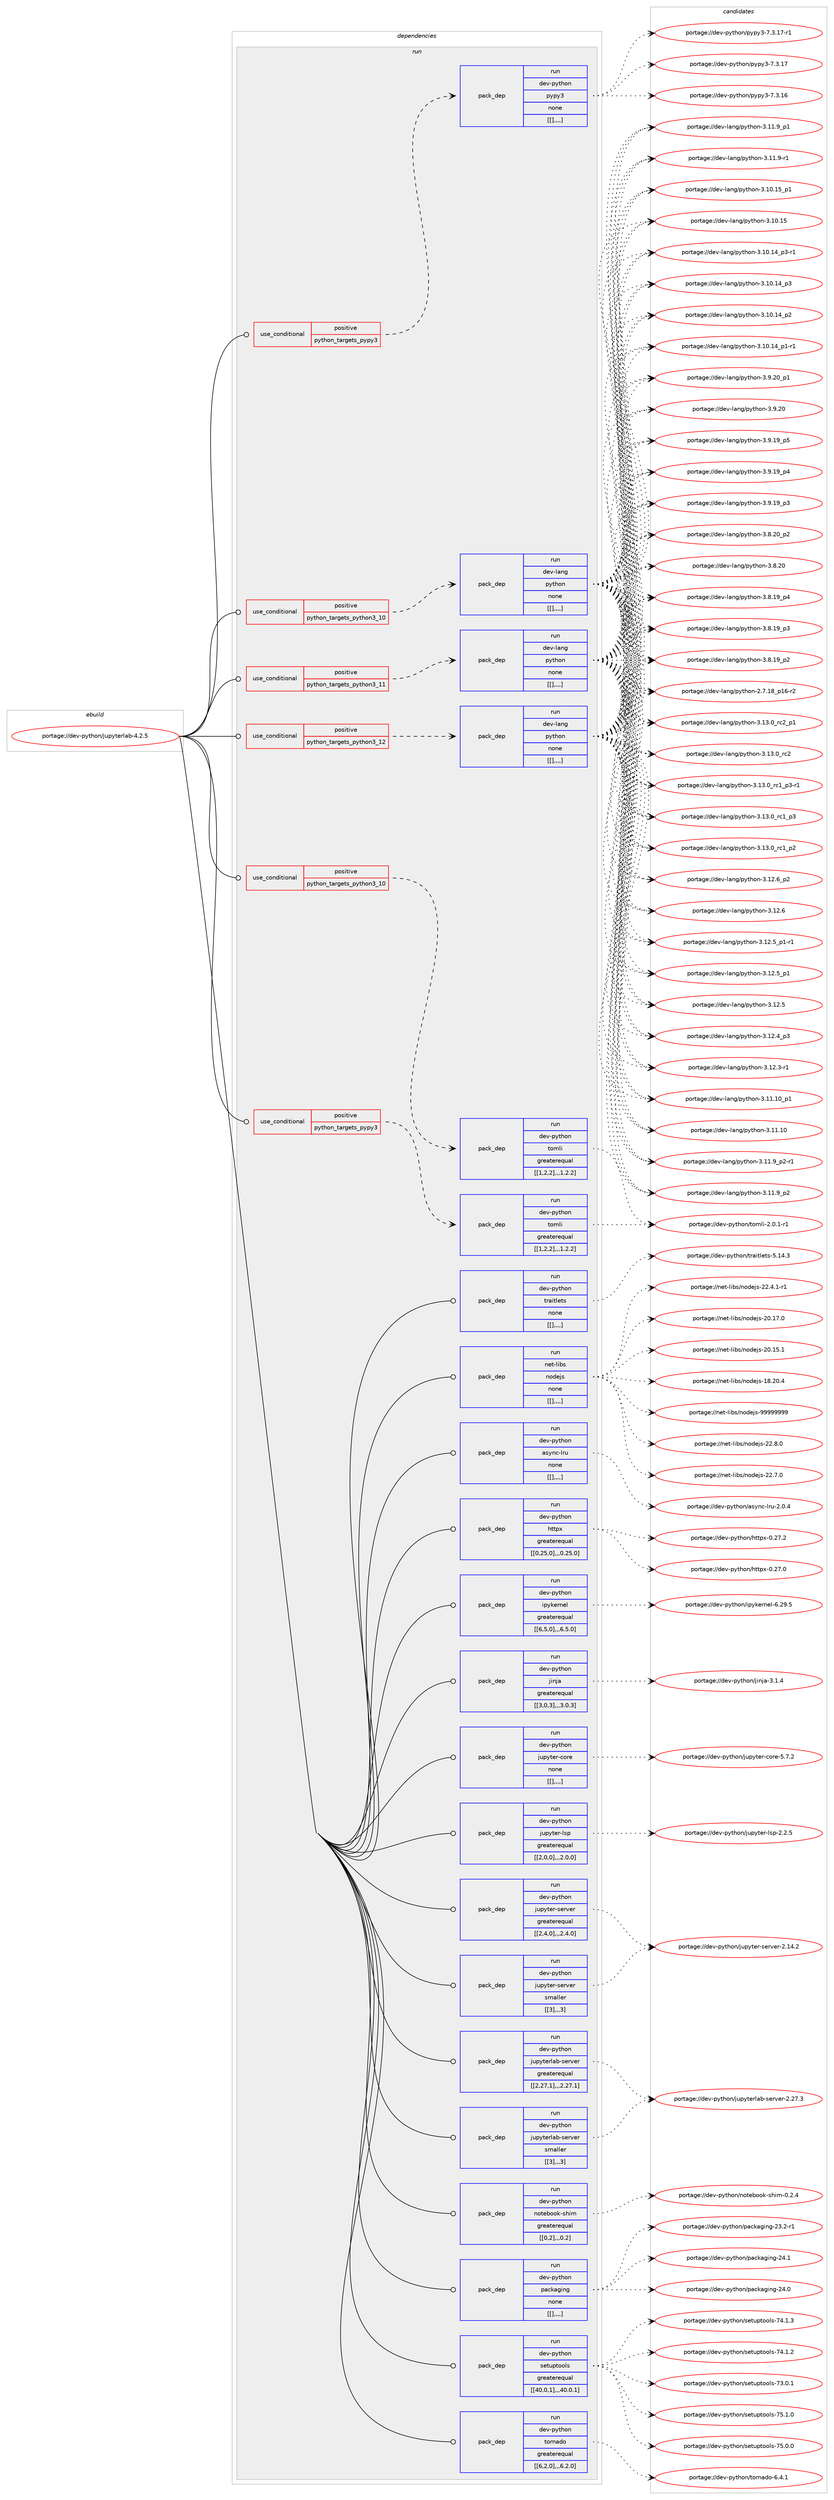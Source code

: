 digraph prolog {

# *************
# Graph options
# *************

newrank=true;
concentrate=true;
compound=true;
graph [rankdir=LR,fontname=Helvetica,fontsize=10,ranksep=1.5];#, ranksep=2.5, nodesep=0.2];
edge  [arrowhead=vee];
node  [fontname=Helvetica,fontsize=10];

# **********
# The ebuild
# **********

subgraph cluster_leftcol {
color=gray;
label=<<i>ebuild</i>>;
id [label="portage://dev-python/jupyterlab-4.2.5", color=red, width=4, href="../dev-python/jupyterlab-4.2.5.svg"];
}

# ****************
# The dependencies
# ****************

subgraph cluster_midcol {
color=gray;
label=<<i>dependencies</i>>;
subgraph cluster_compile {
fillcolor="#eeeeee";
style=filled;
label=<<i>compile</i>>;
}
subgraph cluster_compileandrun {
fillcolor="#eeeeee";
style=filled;
label=<<i>compile and run</i>>;
}
subgraph cluster_run {
fillcolor="#eeeeee";
style=filled;
label=<<i>run</i>>;
subgraph cond35212 {
dependency151219 [label=<<TABLE BORDER="0" CELLBORDER="1" CELLSPACING="0" CELLPADDING="4"><TR><TD ROWSPAN="3" CELLPADDING="10">use_conditional</TD></TR><TR><TD>positive</TD></TR><TR><TD>python_targets_pypy3</TD></TR></TABLE>>, shape=none, color=red];
subgraph pack114793 {
dependency151220 [label=<<TABLE BORDER="0" CELLBORDER="1" CELLSPACING="0" CELLPADDING="4" WIDTH="220"><TR><TD ROWSPAN="6" CELLPADDING="30">pack_dep</TD></TR><TR><TD WIDTH="110">run</TD></TR><TR><TD>dev-python</TD></TR><TR><TD>pypy3</TD></TR><TR><TD>none</TD></TR><TR><TD>[[],,,,]</TD></TR></TABLE>>, shape=none, color=blue];
}
dependency151219:e -> dependency151220:w [weight=20,style="dashed",arrowhead="vee"];
}
id:e -> dependency151219:w [weight=20,style="solid",arrowhead="odot"];
subgraph cond35213 {
dependency151221 [label=<<TABLE BORDER="0" CELLBORDER="1" CELLSPACING="0" CELLPADDING="4"><TR><TD ROWSPAN="3" CELLPADDING="10">use_conditional</TD></TR><TR><TD>positive</TD></TR><TR><TD>python_targets_pypy3</TD></TR></TABLE>>, shape=none, color=red];
subgraph pack114794 {
dependency151222 [label=<<TABLE BORDER="0" CELLBORDER="1" CELLSPACING="0" CELLPADDING="4" WIDTH="220"><TR><TD ROWSPAN="6" CELLPADDING="30">pack_dep</TD></TR><TR><TD WIDTH="110">run</TD></TR><TR><TD>dev-python</TD></TR><TR><TD>tomli</TD></TR><TR><TD>greaterequal</TD></TR><TR><TD>[[1,2,2],,,1.2.2]</TD></TR></TABLE>>, shape=none, color=blue];
}
dependency151221:e -> dependency151222:w [weight=20,style="dashed",arrowhead="vee"];
}
id:e -> dependency151221:w [weight=20,style="solid",arrowhead="odot"];
subgraph cond35214 {
dependency151223 [label=<<TABLE BORDER="0" CELLBORDER="1" CELLSPACING="0" CELLPADDING="4"><TR><TD ROWSPAN="3" CELLPADDING="10">use_conditional</TD></TR><TR><TD>positive</TD></TR><TR><TD>python_targets_python3_10</TD></TR></TABLE>>, shape=none, color=red];
subgraph pack114795 {
dependency151224 [label=<<TABLE BORDER="0" CELLBORDER="1" CELLSPACING="0" CELLPADDING="4" WIDTH="220"><TR><TD ROWSPAN="6" CELLPADDING="30">pack_dep</TD></TR><TR><TD WIDTH="110">run</TD></TR><TR><TD>dev-lang</TD></TR><TR><TD>python</TD></TR><TR><TD>none</TD></TR><TR><TD>[[],,,,]</TD></TR></TABLE>>, shape=none, color=blue];
}
dependency151223:e -> dependency151224:w [weight=20,style="dashed",arrowhead="vee"];
}
id:e -> dependency151223:w [weight=20,style="solid",arrowhead="odot"];
subgraph cond35215 {
dependency151225 [label=<<TABLE BORDER="0" CELLBORDER="1" CELLSPACING="0" CELLPADDING="4"><TR><TD ROWSPAN="3" CELLPADDING="10">use_conditional</TD></TR><TR><TD>positive</TD></TR><TR><TD>python_targets_python3_10</TD></TR></TABLE>>, shape=none, color=red];
subgraph pack114796 {
dependency151226 [label=<<TABLE BORDER="0" CELLBORDER="1" CELLSPACING="0" CELLPADDING="4" WIDTH="220"><TR><TD ROWSPAN="6" CELLPADDING="30">pack_dep</TD></TR><TR><TD WIDTH="110">run</TD></TR><TR><TD>dev-python</TD></TR><TR><TD>tomli</TD></TR><TR><TD>greaterequal</TD></TR><TR><TD>[[1,2,2],,,1.2.2]</TD></TR></TABLE>>, shape=none, color=blue];
}
dependency151225:e -> dependency151226:w [weight=20,style="dashed",arrowhead="vee"];
}
id:e -> dependency151225:w [weight=20,style="solid",arrowhead="odot"];
subgraph cond35216 {
dependency151227 [label=<<TABLE BORDER="0" CELLBORDER="1" CELLSPACING="0" CELLPADDING="4"><TR><TD ROWSPAN="3" CELLPADDING="10">use_conditional</TD></TR><TR><TD>positive</TD></TR><TR><TD>python_targets_python3_11</TD></TR></TABLE>>, shape=none, color=red];
subgraph pack114797 {
dependency151228 [label=<<TABLE BORDER="0" CELLBORDER="1" CELLSPACING="0" CELLPADDING="4" WIDTH="220"><TR><TD ROWSPAN="6" CELLPADDING="30">pack_dep</TD></TR><TR><TD WIDTH="110">run</TD></TR><TR><TD>dev-lang</TD></TR><TR><TD>python</TD></TR><TR><TD>none</TD></TR><TR><TD>[[],,,,]</TD></TR></TABLE>>, shape=none, color=blue];
}
dependency151227:e -> dependency151228:w [weight=20,style="dashed",arrowhead="vee"];
}
id:e -> dependency151227:w [weight=20,style="solid",arrowhead="odot"];
subgraph cond35217 {
dependency151229 [label=<<TABLE BORDER="0" CELLBORDER="1" CELLSPACING="0" CELLPADDING="4"><TR><TD ROWSPAN="3" CELLPADDING="10">use_conditional</TD></TR><TR><TD>positive</TD></TR><TR><TD>python_targets_python3_12</TD></TR></TABLE>>, shape=none, color=red];
subgraph pack114798 {
dependency151230 [label=<<TABLE BORDER="0" CELLBORDER="1" CELLSPACING="0" CELLPADDING="4" WIDTH="220"><TR><TD ROWSPAN="6" CELLPADDING="30">pack_dep</TD></TR><TR><TD WIDTH="110">run</TD></TR><TR><TD>dev-lang</TD></TR><TR><TD>python</TD></TR><TR><TD>none</TD></TR><TR><TD>[[],,,,]</TD></TR></TABLE>>, shape=none, color=blue];
}
dependency151229:e -> dependency151230:w [weight=20,style="dashed",arrowhead="vee"];
}
id:e -> dependency151229:w [weight=20,style="solid",arrowhead="odot"];
subgraph pack114799 {
dependency151231 [label=<<TABLE BORDER="0" CELLBORDER="1" CELLSPACING="0" CELLPADDING="4" WIDTH="220"><TR><TD ROWSPAN="6" CELLPADDING="30">pack_dep</TD></TR><TR><TD WIDTH="110">run</TD></TR><TR><TD>dev-python</TD></TR><TR><TD>async-lru</TD></TR><TR><TD>none</TD></TR><TR><TD>[[],,,,]</TD></TR></TABLE>>, shape=none, color=blue];
}
id:e -> dependency151231:w [weight=20,style="solid",arrowhead="odot"];
subgraph pack114800 {
dependency151232 [label=<<TABLE BORDER="0" CELLBORDER="1" CELLSPACING="0" CELLPADDING="4" WIDTH="220"><TR><TD ROWSPAN="6" CELLPADDING="30">pack_dep</TD></TR><TR><TD WIDTH="110">run</TD></TR><TR><TD>dev-python</TD></TR><TR><TD>httpx</TD></TR><TR><TD>greaterequal</TD></TR><TR><TD>[[0,25,0],,,0.25.0]</TD></TR></TABLE>>, shape=none, color=blue];
}
id:e -> dependency151232:w [weight=20,style="solid",arrowhead="odot"];
subgraph pack114801 {
dependency151233 [label=<<TABLE BORDER="0" CELLBORDER="1" CELLSPACING="0" CELLPADDING="4" WIDTH="220"><TR><TD ROWSPAN="6" CELLPADDING="30">pack_dep</TD></TR><TR><TD WIDTH="110">run</TD></TR><TR><TD>dev-python</TD></TR><TR><TD>ipykernel</TD></TR><TR><TD>greaterequal</TD></TR><TR><TD>[[6,5,0],,,6.5.0]</TD></TR></TABLE>>, shape=none, color=blue];
}
id:e -> dependency151233:w [weight=20,style="solid",arrowhead="odot"];
subgraph pack114802 {
dependency151234 [label=<<TABLE BORDER="0" CELLBORDER="1" CELLSPACING="0" CELLPADDING="4" WIDTH="220"><TR><TD ROWSPAN="6" CELLPADDING="30">pack_dep</TD></TR><TR><TD WIDTH="110">run</TD></TR><TR><TD>dev-python</TD></TR><TR><TD>jinja</TD></TR><TR><TD>greaterequal</TD></TR><TR><TD>[[3,0,3],,,3.0.3]</TD></TR></TABLE>>, shape=none, color=blue];
}
id:e -> dependency151234:w [weight=20,style="solid",arrowhead="odot"];
subgraph pack114803 {
dependency151235 [label=<<TABLE BORDER="0" CELLBORDER="1" CELLSPACING="0" CELLPADDING="4" WIDTH="220"><TR><TD ROWSPAN="6" CELLPADDING="30">pack_dep</TD></TR><TR><TD WIDTH="110">run</TD></TR><TR><TD>dev-python</TD></TR><TR><TD>jupyter-core</TD></TR><TR><TD>none</TD></TR><TR><TD>[[],,,,]</TD></TR></TABLE>>, shape=none, color=blue];
}
id:e -> dependency151235:w [weight=20,style="solid",arrowhead="odot"];
subgraph pack114804 {
dependency151236 [label=<<TABLE BORDER="0" CELLBORDER="1" CELLSPACING="0" CELLPADDING="4" WIDTH="220"><TR><TD ROWSPAN="6" CELLPADDING="30">pack_dep</TD></TR><TR><TD WIDTH="110">run</TD></TR><TR><TD>dev-python</TD></TR><TR><TD>jupyter-lsp</TD></TR><TR><TD>greaterequal</TD></TR><TR><TD>[[2,0,0],,,2.0.0]</TD></TR></TABLE>>, shape=none, color=blue];
}
id:e -> dependency151236:w [weight=20,style="solid",arrowhead="odot"];
subgraph pack114805 {
dependency151237 [label=<<TABLE BORDER="0" CELLBORDER="1" CELLSPACING="0" CELLPADDING="4" WIDTH="220"><TR><TD ROWSPAN="6" CELLPADDING="30">pack_dep</TD></TR><TR><TD WIDTH="110">run</TD></TR><TR><TD>dev-python</TD></TR><TR><TD>jupyter-server</TD></TR><TR><TD>greaterequal</TD></TR><TR><TD>[[2,4,0],,,2.4.0]</TD></TR></TABLE>>, shape=none, color=blue];
}
id:e -> dependency151237:w [weight=20,style="solid",arrowhead="odot"];
subgraph pack114806 {
dependency151238 [label=<<TABLE BORDER="0" CELLBORDER="1" CELLSPACING="0" CELLPADDING="4" WIDTH="220"><TR><TD ROWSPAN="6" CELLPADDING="30">pack_dep</TD></TR><TR><TD WIDTH="110">run</TD></TR><TR><TD>dev-python</TD></TR><TR><TD>jupyter-server</TD></TR><TR><TD>smaller</TD></TR><TR><TD>[[3],,,3]</TD></TR></TABLE>>, shape=none, color=blue];
}
id:e -> dependency151238:w [weight=20,style="solid",arrowhead="odot"];
subgraph pack114807 {
dependency151239 [label=<<TABLE BORDER="0" CELLBORDER="1" CELLSPACING="0" CELLPADDING="4" WIDTH="220"><TR><TD ROWSPAN="6" CELLPADDING="30">pack_dep</TD></TR><TR><TD WIDTH="110">run</TD></TR><TR><TD>dev-python</TD></TR><TR><TD>jupyterlab-server</TD></TR><TR><TD>greaterequal</TD></TR><TR><TD>[[2,27,1],,,2.27.1]</TD></TR></TABLE>>, shape=none, color=blue];
}
id:e -> dependency151239:w [weight=20,style="solid",arrowhead="odot"];
subgraph pack114808 {
dependency151240 [label=<<TABLE BORDER="0" CELLBORDER="1" CELLSPACING="0" CELLPADDING="4" WIDTH="220"><TR><TD ROWSPAN="6" CELLPADDING="30">pack_dep</TD></TR><TR><TD WIDTH="110">run</TD></TR><TR><TD>dev-python</TD></TR><TR><TD>jupyterlab-server</TD></TR><TR><TD>smaller</TD></TR><TR><TD>[[3],,,3]</TD></TR></TABLE>>, shape=none, color=blue];
}
id:e -> dependency151240:w [weight=20,style="solid",arrowhead="odot"];
subgraph pack114809 {
dependency151241 [label=<<TABLE BORDER="0" CELLBORDER="1" CELLSPACING="0" CELLPADDING="4" WIDTH="220"><TR><TD ROWSPAN="6" CELLPADDING="30">pack_dep</TD></TR><TR><TD WIDTH="110">run</TD></TR><TR><TD>dev-python</TD></TR><TR><TD>notebook-shim</TD></TR><TR><TD>greaterequal</TD></TR><TR><TD>[[0,2],,,0.2]</TD></TR></TABLE>>, shape=none, color=blue];
}
id:e -> dependency151241:w [weight=20,style="solid",arrowhead="odot"];
subgraph pack114810 {
dependency151242 [label=<<TABLE BORDER="0" CELLBORDER="1" CELLSPACING="0" CELLPADDING="4" WIDTH="220"><TR><TD ROWSPAN="6" CELLPADDING="30">pack_dep</TD></TR><TR><TD WIDTH="110">run</TD></TR><TR><TD>dev-python</TD></TR><TR><TD>packaging</TD></TR><TR><TD>none</TD></TR><TR><TD>[[],,,,]</TD></TR></TABLE>>, shape=none, color=blue];
}
id:e -> dependency151242:w [weight=20,style="solid",arrowhead="odot"];
subgraph pack114811 {
dependency151243 [label=<<TABLE BORDER="0" CELLBORDER="1" CELLSPACING="0" CELLPADDING="4" WIDTH="220"><TR><TD ROWSPAN="6" CELLPADDING="30">pack_dep</TD></TR><TR><TD WIDTH="110">run</TD></TR><TR><TD>dev-python</TD></TR><TR><TD>setuptools</TD></TR><TR><TD>greaterequal</TD></TR><TR><TD>[[40,0,1],,,40.0.1]</TD></TR></TABLE>>, shape=none, color=blue];
}
id:e -> dependency151243:w [weight=20,style="solid",arrowhead="odot"];
subgraph pack114812 {
dependency151244 [label=<<TABLE BORDER="0" CELLBORDER="1" CELLSPACING="0" CELLPADDING="4" WIDTH="220"><TR><TD ROWSPAN="6" CELLPADDING="30">pack_dep</TD></TR><TR><TD WIDTH="110">run</TD></TR><TR><TD>dev-python</TD></TR><TR><TD>tornado</TD></TR><TR><TD>greaterequal</TD></TR><TR><TD>[[6,2,0],,,6.2.0]</TD></TR></TABLE>>, shape=none, color=blue];
}
id:e -> dependency151244:w [weight=20,style="solid",arrowhead="odot"];
subgraph pack114813 {
dependency151245 [label=<<TABLE BORDER="0" CELLBORDER="1" CELLSPACING="0" CELLPADDING="4" WIDTH="220"><TR><TD ROWSPAN="6" CELLPADDING="30">pack_dep</TD></TR><TR><TD WIDTH="110">run</TD></TR><TR><TD>dev-python</TD></TR><TR><TD>traitlets</TD></TR><TR><TD>none</TD></TR><TR><TD>[[],,,,]</TD></TR></TABLE>>, shape=none, color=blue];
}
id:e -> dependency151245:w [weight=20,style="solid",arrowhead="odot"];
subgraph pack114814 {
dependency151246 [label=<<TABLE BORDER="0" CELLBORDER="1" CELLSPACING="0" CELLPADDING="4" WIDTH="220"><TR><TD ROWSPAN="6" CELLPADDING="30">pack_dep</TD></TR><TR><TD WIDTH="110">run</TD></TR><TR><TD>net-libs</TD></TR><TR><TD>nodejs</TD></TR><TR><TD>none</TD></TR><TR><TD>[[],,,,]</TD></TR></TABLE>>, shape=none, color=blue];
}
id:e -> dependency151246:w [weight=20,style="solid",arrowhead="odot"];
}
}

# **************
# The candidates
# **************

subgraph cluster_choices {
rank=same;
color=gray;
label=<<i>candidates</i>>;

subgraph choice114793 {
color=black;
nodesep=1;
choice100101118451121211161041111104711212111212151455546514649554511449 [label="portage://dev-python/pypy3-7.3.17-r1", color=red, width=4,href="../dev-python/pypy3-7.3.17-r1.svg"];
choice10010111845112121116104111110471121211121215145554651464955 [label="portage://dev-python/pypy3-7.3.17", color=red, width=4,href="../dev-python/pypy3-7.3.17.svg"];
choice10010111845112121116104111110471121211121215145554651464954 [label="portage://dev-python/pypy3-7.3.16", color=red, width=4,href="../dev-python/pypy3-7.3.16.svg"];
dependency151220:e -> choice100101118451121211161041111104711212111212151455546514649554511449:w [style=dotted,weight="100"];
dependency151220:e -> choice10010111845112121116104111110471121211121215145554651464955:w [style=dotted,weight="100"];
dependency151220:e -> choice10010111845112121116104111110471121211121215145554651464954:w [style=dotted,weight="100"];
}
subgraph choice114794 {
color=black;
nodesep=1;
choice10010111845112121116104111110471161111091081054550464846494511449 [label="portage://dev-python/tomli-2.0.1-r1", color=red, width=4,href="../dev-python/tomli-2.0.1-r1.svg"];
dependency151222:e -> choice10010111845112121116104111110471161111091081054550464846494511449:w [style=dotted,weight="100"];
}
subgraph choice114795 {
color=black;
nodesep=1;
choice100101118451089711010347112121116104111110455146495146489511499509511249 [label="portage://dev-lang/python-3.13.0_rc2_p1", color=red, width=4,href="../dev-lang/python-3.13.0_rc2_p1.svg"];
choice10010111845108971101034711212111610411111045514649514648951149950 [label="portage://dev-lang/python-3.13.0_rc2", color=red, width=4,href="../dev-lang/python-3.13.0_rc2.svg"];
choice1001011184510897110103471121211161041111104551464951464895114994995112514511449 [label="portage://dev-lang/python-3.13.0_rc1_p3-r1", color=red, width=4,href="../dev-lang/python-3.13.0_rc1_p3-r1.svg"];
choice100101118451089711010347112121116104111110455146495146489511499499511251 [label="portage://dev-lang/python-3.13.0_rc1_p3", color=red, width=4,href="../dev-lang/python-3.13.0_rc1_p3.svg"];
choice100101118451089711010347112121116104111110455146495146489511499499511250 [label="portage://dev-lang/python-3.13.0_rc1_p2", color=red, width=4,href="../dev-lang/python-3.13.0_rc1_p2.svg"];
choice100101118451089711010347112121116104111110455146495046549511250 [label="portage://dev-lang/python-3.12.6_p2", color=red, width=4,href="../dev-lang/python-3.12.6_p2.svg"];
choice10010111845108971101034711212111610411111045514649504654 [label="portage://dev-lang/python-3.12.6", color=red, width=4,href="../dev-lang/python-3.12.6.svg"];
choice1001011184510897110103471121211161041111104551464950465395112494511449 [label="portage://dev-lang/python-3.12.5_p1-r1", color=red, width=4,href="../dev-lang/python-3.12.5_p1-r1.svg"];
choice100101118451089711010347112121116104111110455146495046539511249 [label="portage://dev-lang/python-3.12.5_p1", color=red, width=4,href="../dev-lang/python-3.12.5_p1.svg"];
choice10010111845108971101034711212111610411111045514649504653 [label="portage://dev-lang/python-3.12.5", color=red, width=4,href="../dev-lang/python-3.12.5.svg"];
choice100101118451089711010347112121116104111110455146495046529511251 [label="portage://dev-lang/python-3.12.4_p3", color=red, width=4,href="../dev-lang/python-3.12.4_p3.svg"];
choice100101118451089711010347112121116104111110455146495046514511449 [label="portage://dev-lang/python-3.12.3-r1", color=red, width=4,href="../dev-lang/python-3.12.3-r1.svg"];
choice10010111845108971101034711212111610411111045514649494649489511249 [label="portage://dev-lang/python-3.11.10_p1", color=red, width=4,href="../dev-lang/python-3.11.10_p1.svg"];
choice1001011184510897110103471121211161041111104551464949464948 [label="portage://dev-lang/python-3.11.10", color=red, width=4,href="../dev-lang/python-3.11.10.svg"];
choice1001011184510897110103471121211161041111104551464949465795112504511449 [label="portage://dev-lang/python-3.11.9_p2-r1", color=red, width=4,href="../dev-lang/python-3.11.9_p2-r1.svg"];
choice100101118451089711010347112121116104111110455146494946579511250 [label="portage://dev-lang/python-3.11.9_p2", color=red, width=4,href="../dev-lang/python-3.11.9_p2.svg"];
choice100101118451089711010347112121116104111110455146494946579511249 [label="portage://dev-lang/python-3.11.9_p1", color=red, width=4,href="../dev-lang/python-3.11.9_p1.svg"];
choice100101118451089711010347112121116104111110455146494946574511449 [label="portage://dev-lang/python-3.11.9-r1", color=red, width=4,href="../dev-lang/python-3.11.9-r1.svg"];
choice10010111845108971101034711212111610411111045514649484649539511249 [label="portage://dev-lang/python-3.10.15_p1", color=red, width=4,href="../dev-lang/python-3.10.15_p1.svg"];
choice1001011184510897110103471121211161041111104551464948464953 [label="portage://dev-lang/python-3.10.15", color=red, width=4,href="../dev-lang/python-3.10.15.svg"];
choice100101118451089711010347112121116104111110455146494846495295112514511449 [label="portage://dev-lang/python-3.10.14_p3-r1", color=red, width=4,href="../dev-lang/python-3.10.14_p3-r1.svg"];
choice10010111845108971101034711212111610411111045514649484649529511251 [label="portage://dev-lang/python-3.10.14_p3", color=red, width=4,href="../dev-lang/python-3.10.14_p3.svg"];
choice10010111845108971101034711212111610411111045514649484649529511250 [label="portage://dev-lang/python-3.10.14_p2", color=red, width=4,href="../dev-lang/python-3.10.14_p2.svg"];
choice100101118451089711010347112121116104111110455146494846495295112494511449 [label="portage://dev-lang/python-3.10.14_p1-r1", color=red, width=4,href="../dev-lang/python-3.10.14_p1-r1.svg"];
choice100101118451089711010347112121116104111110455146574650489511249 [label="portage://dev-lang/python-3.9.20_p1", color=red, width=4,href="../dev-lang/python-3.9.20_p1.svg"];
choice10010111845108971101034711212111610411111045514657465048 [label="portage://dev-lang/python-3.9.20", color=red, width=4,href="../dev-lang/python-3.9.20.svg"];
choice100101118451089711010347112121116104111110455146574649579511253 [label="portage://dev-lang/python-3.9.19_p5", color=red, width=4,href="../dev-lang/python-3.9.19_p5.svg"];
choice100101118451089711010347112121116104111110455146574649579511252 [label="portage://dev-lang/python-3.9.19_p4", color=red, width=4,href="../dev-lang/python-3.9.19_p4.svg"];
choice100101118451089711010347112121116104111110455146574649579511251 [label="portage://dev-lang/python-3.9.19_p3", color=red, width=4,href="../dev-lang/python-3.9.19_p3.svg"];
choice100101118451089711010347112121116104111110455146564650489511250 [label="portage://dev-lang/python-3.8.20_p2", color=red, width=4,href="../dev-lang/python-3.8.20_p2.svg"];
choice10010111845108971101034711212111610411111045514656465048 [label="portage://dev-lang/python-3.8.20", color=red, width=4,href="../dev-lang/python-3.8.20.svg"];
choice100101118451089711010347112121116104111110455146564649579511252 [label="portage://dev-lang/python-3.8.19_p4", color=red, width=4,href="../dev-lang/python-3.8.19_p4.svg"];
choice100101118451089711010347112121116104111110455146564649579511251 [label="portage://dev-lang/python-3.8.19_p3", color=red, width=4,href="../dev-lang/python-3.8.19_p3.svg"];
choice100101118451089711010347112121116104111110455146564649579511250 [label="portage://dev-lang/python-3.8.19_p2", color=red, width=4,href="../dev-lang/python-3.8.19_p2.svg"];
choice100101118451089711010347112121116104111110455046554649569511249544511450 [label="portage://dev-lang/python-2.7.18_p16-r2", color=red, width=4,href="../dev-lang/python-2.7.18_p16-r2.svg"];
dependency151224:e -> choice100101118451089711010347112121116104111110455146495146489511499509511249:w [style=dotted,weight="100"];
dependency151224:e -> choice10010111845108971101034711212111610411111045514649514648951149950:w [style=dotted,weight="100"];
dependency151224:e -> choice1001011184510897110103471121211161041111104551464951464895114994995112514511449:w [style=dotted,weight="100"];
dependency151224:e -> choice100101118451089711010347112121116104111110455146495146489511499499511251:w [style=dotted,weight="100"];
dependency151224:e -> choice100101118451089711010347112121116104111110455146495146489511499499511250:w [style=dotted,weight="100"];
dependency151224:e -> choice100101118451089711010347112121116104111110455146495046549511250:w [style=dotted,weight="100"];
dependency151224:e -> choice10010111845108971101034711212111610411111045514649504654:w [style=dotted,weight="100"];
dependency151224:e -> choice1001011184510897110103471121211161041111104551464950465395112494511449:w [style=dotted,weight="100"];
dependency151224:e -> choice100101118451089711010347112121116104111110455146495046539511249:w [style=dotted,weight="100"];
dependency151224:e -> choice10010111845108971101034711212111610411111045514649504653:w [style=dotted,weight="100"];
dependency151224:e -> choice100101118451089711010347112121116104111110455146495046529511251:w [style=dotted,weight="100"];
dependency151224:e -> choice100101118451089711010347112121116104111110455146495046514511449:w [style=dotted,weight="100"];
dependency151224:e -> choice10010111845108971101034711212111610411111045514649494649489511249:w [style=dotted,weight="100"];
dependency151224:e -> choice1001011184510897110103471121211161041111104551464949464948:w [style=dotted,weight="100"];
dependency151224:e -> choice1001011184510897110103471121211161041111104551464949465795112504511449:w [style=dotted,weight="100"];
dependency151224:e -> choice100101118451089711010347112121116104111110455146494946579511250:w [style=dotted,weight="100"];
dependency151224:e -> choice100101118451089711010347112121116104111110455146494946579511249:w [style=dotted,weight="100"];
dependency151224:e -> choice100101118451089711010347112121116104111110455146494946574511449:w [style=dotted,weight="100"];
dependency151224:e -> choice10010111845108971101034711212111610411111045514649484649539511249:w [style=dotted,weight="100"];
dependency151224:e -> choice1001011184510897110103471121211161041111104551464948464953:w [style=dotted,weight="100"];
dependency151224:e -> choice100101118451089711010347112121116104111110455146494846495295112514511449:w [style=dotted,weight="100"];
dependency151224:e -> choice10010111845108971101034711212111610411111045514649484649529511251:w [style=dotted,weight="100"];
dependency151224:e -> choice10010111845108971101034711212111610411111045514649484649529511250:w [style=dotted,weight="100"];
dependency151224:e -> choice100101118451089711010347112121116104111110455146494846495295112494511449:w [style=dotted,weight="100"];
dependency151224:e -> choice100101118451089711010347112121116104111110455146574650489511249:w [style=dotted,weight="100"];
dependency151224:e -> choice10010111845108971101034711212111610411111045514657465048:w [style=dotted,weight="100"];
dependency151224:e -> choice100101118451089711010347112121116104111110455146574649579511253:w [style=dotted,weight="100"];
dependency151224:e -> choice100101118451089711010347112121116104111110455146574649579511252:w [style=dotted,weight="100"];
dependency151224:e -> choice100101118451089711010347112121116104111110455146574649579511251:w [style=dotted,weight="100"];
dependency151224:e -> choice100101118451089711010347112121116104111110455146564650489511250:w [style=dotted,weight="100"];
dependency151224:e -> choice10010111845108971101034711212111610411111045514656465048:w [style=dotted,weight="100"];
dependency151224:e -> choice100101118451089711010347112121116104111110455146564649579511252:w [style=dotted,weight="100"];
dependency151224:e -> choice100101118451089711010347112121116104111110455146564649579511251:w [style=dotted,weight="100"];
dependency151224:e -> choice100101118451089711010347112121116104111110455146564649579511250:w [style=dotted,weight="100"];
dependency151224:e -> choice100101118451089711010347112121116104111110455046554649569511249544511450:w [style=dotted,weight="100"];
}
subgraph choice114796 {
color=black;
nodesep=1;
choice10010111845112121116104111110471161111091081054550464846494511449 [label="portage://dev-python/tomli-2.0.1-r1", color=red, width=4,href="../dev-python/tomli-2.0.1-r1.svg"];
dependency151226:e -> choice10010111845112121116104111110471161111091081054550464846494511449:w [style=dotted,weight="100"];
}
subgraph choice114797 {
color=black;
nodesep=1;
choice100101118451089711010347112121116104111110455146495146489511499509511249 [label="portage://dev-lang/python-3.13.0_rc2_p1", color=red, width=4,href="../dev-lang/python-3.13.0_rc2_p1.svg"];
choice10010111845108971101034711212111610411111045514649514648951149950 [label="portage://dev-lang/python-3.13.0_rc2", color=red, width=4,href="../dev-lang/python-3.13.0_rc2.svg"];
choice1001011184510897110103471121211161041111104551464951464895114994995112514511449 [label="portage://dev-lang/python-3.13.0_rc1_p3-r1", color=red, width=4,href="../dev-lang/python-3.13.0_rc1_p3-r1.svg"];
choice100101118451089711010347112121116104111110455146495146489511499499511251 [label="portage://dev-lang/python-3.13.0_rc1_p3", color=red, width=4,href="../dev-lang/python-3.13.0_rc1_p3.svg"];
choice100101118451089711010347112121116104111110455146495146489511499499511250 [label="portage://dev-lang/python-3.13.0_rc1_p2", color=red, width=4,href="../dev-lang/python-3.13.0_rc1_p2.svg"];
choice100101118451089711010347112121116104111110455146495046549511250 [label="portage://dev-lang/python-3.12.6_p2", color=red, width=4,href="../dev-lang/python-3.12.6_p2.svg"];
choice10010111845108971101034711212111610411111045514649504654 [label="portage://dev-lang/python-3.12.6", color=red, width=4,href="../dev-lang/python-3.12.6.svg"];
choice1001011184510897110103471121211161041111104551464950465395112494511449 [label="portage://dev-lang/python-3.12.5_p1-r1", color=red, width=4,href="../dev-lang/python-3.12.5_p1-r1.svg"];
choice100101118451089711010347112121116104111110455146495046539511249 [label="portage://dev-lang/python-3.12.5_p1", color=red, width=4,href="../dev-lang/python-3.12.5_p1.svg"];
choice10010111845108971101034711212111610411111045514649504653 [label="portage://dev-lang/python-3.12.5", color=red, width=4,href="../dev-lang/python-3.12.5.svg"];
choice100101118451089711010347112121116104111110455146495046529511251 [label="portage://dev-lang/python-3.12.4_p3", color=red, width=4,href="../dev-lang/python-3.12.4_p3.svg"];
choice100101118451089711010347112121116104111110455146495046514511449 [label="portage://dev-lang/python-3.12.3-r1", color=red, width=4,href="../dev-lang/python-3.12.3-r1.svg"];
choice10010111845108971101034711212111610411111045514649494649489511249 [label="portage://dev-lang/python-3.11.10_p1", color=red, width=4,href="../dev-lang/python-3.11.10_p1.svg"];
choice1001011184510897110103471121211161041111104551464949464948 [label="portage://dev-lang/python-3.11.10", color=red, width=4,href="../dev-lang/python-3.11.10.svg"];
choice1001011184510897110103471121211161041111104551464949465795112504511449 [label="portage://dev-lang/python-3.11.9_p2-r1", color=red, width=4,href="../dev-lang/python-3.11.9_p2-r1.svg"];
choice100101118451089711010347112121116104111110455146494946579511250 [label="portage://dev-lang/python-3.11.9_p2", color=red, width=4,href="../dev-lang/python-3.11.9_p2.svg"];
choice100101118451089711010347112121116104111110455146494946579511249 [label="portage://dev-lang/python-3.11.9_p1", color=red, width=4,href="../dev-lang/python-3.11.9_p1.svg"];
choice100101118451089711010347112121116104111110455146494946574511449 [label="portage://dev-lang/python-3.11.9-r1", color=red, width=4,href="../dev-lang/python-3.11.9-r1.svg"];
choice10010111845108971101034711212111610411111045514649484649539511249 [label="portage://dev-lang/python-3.10.15_p1", color=red, width=4,href="../dev-lang/python-3.10.15_p1.svg"];
choice1001011184510897110103471121211161041111104551464948464953 [label="portage://dev-lang/python-3.10.15", color=red, width=4,href="../dev-lang/python-3.10.15.svg"];
choice100101118451089711010347112121116104111110455146494846495295112514511449 [label="portage://dev-lang/python-3.10.14_p3-r1", color=red, width=4,href="../dev-lang/python-3.10.14_p3-r1.svg"];
choice10010111845108971101034711212111610411111045514649484649529511251 [label="portage://dev-lang/python-3.10.14_p3", color=red, width=4,href="../dev-lang/python-3.10.14_p3.svg"];
choice10010111845108971101034711212111610411111045514649484649529511250 [label="portage://dev-lang/python-3.10.14_p2", color=red, width=4,href="../dev-lang/python-3.10.14_p2.svg"];
choice100101118451089711010347112121116104111110455146494846495295112494511449 [label="portage://dev-lang/python-3.10.14_p1-r1", color=red, width=4,href="../dev-lang/python-3.10.14_p1-r1.svg"];
choice100101118451089711010347112121116104111110455146574650489511249 [label="portage://dev-lang/python-3.9.20_p1", color=red, width=4,href="../dev-lang/python-3.9.20_p1.svg"];
choice10010111845108971101034711212111610411111045514657465048 [label="portage://dev-lang/python-3.9.20", color=red, width=4,href="../dev-lang/python-3.9.20.svg"];
choice100101118451089711010347112121116104111110455146574649579511253 [label="portage://dev-lang/python-3.9.19_p5", color=red, width=4,href="../dev-lang/python-3.9.19_p5.svg"];
choice100101118451089711010347112121116104111110455146574649579511252 [label="portage://dev-lang/python-3.9.19_p4", color=red, width=4,href="../dev-lang/python-3.9.19_p4.svg"];
choice100101118451089711010347112121116104111110455146574649579511251 [label="portage://dev-lang/python-3.9.19_p3", color=red, width=4,href="../dev-lang/python-3.9.19_p3.svg"];
choice100101118451089711010347112121116104111110455146564650489511250 [label="portage://dev-lang/python-3.8.20_p2", color=red, width=4,href="../dev-lang/python-3.8.20_p2.svg"];
choice10010111845108971101034711212111610411111045514656465048 [label="portage://dev-lang/python-3.8.20", color=red, width=4,href="../dev-lang/python-3.8.20.svg"];
choice100101118451089711010347112121116104111110455146564649579511252 [label="portage://dev-lang/python-3.8.19_p4", color=red, width=4,href="../dev-lang/python-3.8.19_p4.svg"];
choice100101118451089711010347112121116104111110455146564649579511251 [label="portage://dev-lang/python-3.8.19_p3", color=red, width=4,href="../dev-lang/python-3.8.19_p3.svg"];
choice100101118451089711010347112121116104111110455146564649579511250 [label="portage://dev-lang/python-3.8.19_p2", color=red, width=4,href="../dev-lang/python-3.8.19_p2.svg"];
choice100101118451089711010347112121116104111110455046554649569511249544511450 [label="portage://dev-lang/python-2.7.18_p16-r2", color=red, width=4,href="../dev-lang/python-2.7.18_p16-r2.svg"];
dependency151228:e -> choice100101118451089711010347112121116104111110455146495146489511499509511249:w [style=dotted,weight="100"];
dependency151228:e -> choice10010111845108971101034711212111610411111045514649514648951149950:w [style=dotted,weight="100"];
dependency151228:e -> choice1001011184510897110103471121211161041111104551464951464895114994995112514511449:w [style=dotted,weight="100"];
dependency151228:e -> choice100101118451089711010347112121116104111110455146495146489511499499511251:w [style=dotted,weight="100"];
dependency151228:e -> choice100101118451089711010347112121116104111110455146495146489511499499511250:w [style=dotted,weight="100"];
dependency151228:e -> choice100101118451089711010347112121116104111110455146495046549511250:w [style=dotted,weight="100"];
dependency151228:e -> choice10010111845108971101034711212111610411111045514649504654:w [style=dotted,weight="100"];
dependency151228:e -> choice1001011184510897110103471121211161041111104551464950465395112494511449:w [style=dotted,weight="100"];
dependency151228:e -> choice100101118451089711010347112121116104111110455146495046539511249:w [style=dotted,weight="100"];
dependency151228:e -> choice10010111845108971101034711212111610411111045514649504653:w [style=dotted,weight="100"];
dependency151228:e -> choice100101118451089711010347112121116104111110455146495046529511251:w [style=dotted,weight="100"];
dependency151228:e -> choice100101118451089711010347112121116104111110455146495046514511449:w [style=dotted,weight="100"];
dependency151228:e -> choice10010111845108971101034711212111610411111045514649494649489511249:w [style=dotted,weight="100"];
dependency151228:e -> choice1001011184510897110103471121211161041111104551464949464948:w [style=dotted,weight="100"];
dependency151228:e -> choice1001011184510897110103471121211161041111104551464949465795112504511449:w [style=dotted,weight="100"];
dependency151228:e -> choice100101118451089711010347112121116104111110455146494946579511250:w [style=dotted,weight="100"];
dependency151228:e -> choice100101118451089711010347112121116104111110455146494946579511249:w [style=dotted,weight="100"];
dependency151228:e -> choice100101118451089711010347112121116104111110455146494946574511449:w [style=dotted,weight="100"];
dependency151228:e -> choice10010111845108971101034711212111610411111045514649484649539511249:w [style=dotted,weight="100"];
dependency151228:e -> choice1001011184510897110103471121211161041111104551464948464953:w [style=dotted,weight="100"];
dependency151228:e -> choice100101118451089711010347112121116104111110455146494846495295112514511449:w [style=dotted,weight="100"];
dependency151228:e -> choice10010111845108971101034711212111610411111045514649484649529511251:w [style=dotted,weight="100"];
dependency151228:e -> choice10010111845108971101034711212111610411111045514649484649529511250:w [style=dotted,weight="100"];
dependency151228:e -> choice100101118451089711010347112121116104111110455146494846495295112494511449:w [style=dotted,weight="100"];
dependency151228:e -> choice100101118451089711010347112121116104111110455146574650489511249:w [style=dotted,weight="100"];
dependency151228:e -> choice10010111845108971101034711212111610411111045514657465048:w [style=dotted,weight="100"];
dependency151228:e -> choice100101118451089711010347112121116104111110455146574649579511253:w [style=dotted,weight="100"];
dependency151228:e -> choice100101118451089711010347112121116104111110455146574649579511252:w [style=dotted,weight="100"];
dependency151228:e -> choice100101118451089711010347112121116104111110455146574649579511251:w [style=dotted,weight="100"];
dependency151228:e -> choice100101118451089711010347112121116104111110455146564650489511250:w [style=dotted,weight="100"];
dependency151228:e -> choice10010111845108971101034711212111610411111045514656465048:w [style=dotted,weight="100"];
dependency151228:e -> choice100101118451089711010347112121116104111110455146564649579511252:w [style=dotted,weight="100"];
dependency151228:e -> choice100101118451089711010347112121116104111110455146564649579511251:w [style=dotted,weight="100"];
dependency151228:e -> choice100101118451089711010347112121116104111110455146564649579511250:w [style=dotted,weight="100"];
dependency151228:e -> choice100101118451089711010347112121116104111110455046554649569511249544511450:w [style=dotted,weight="100"];
}
subgraph choice114798 {
color=black;
nodesep=1;
choice100101118451089711010347112121116104111110455146495146489511499509511249 [label="portage://dev-lang/python-3.13.0_rc2_p1", color=red, width=4,href="../dev-lang/python-3.13.0_rc2_p1.svg"];
choice10010111845108971101034711212111610411111045514649514648951149950 [label="portage://dev-lang/python-3.13.0_rc2", color=red, width=4,href="../dev-lang/python-3.13.0_rc2.svg"];
choice1001011184510897110103471121211161041111104551464951464895114994995112514511449 [label="portage://dev-lang/python-3.13.0_rc1_p3-r1", color=red, width=4,href="../dev-lang/python-3.13.0_rc1_p3-r1.svg"];
choice100101118451089711010347112121116104111110455146495146489511499499511251 [label="portage://dev-lang/python-3.13.0_rc1_p3", color=red, width=4,href="../dev-lang/python-3.13.0_rc1_p3.svg"];
choice100101118451089711010347112121116104111110455146495146489511499499511250 [label="portage://dev-lang/python-3.13.0_rc1_p2", color=red, width=4,href="../dev-lang/python-3.13.0_rc1_p2.svg"];
choice100101118451089711010347112121116104111110455146495046549511250 [label="portage://dev-lang/python-3.12.6_p2", color=red, width=4,href="../dev-lang/python-3.12.6_p2.svg"];
choice10010111845108971101034711212111610411111045514649504654 [label="portage://dev-lang/python-3.12.6", color=red, width=4,href="../dev-lang/python-3.12.6.svg"];
choice1001011184510897110103471121211161041111104551464950465395112494511449 [label="portage://dev-lang/python-3.12.5_p1-r1", color=red, width=4,href="../dev-lang/python-3.12.5_p1-r1.svg"];
choice100101118451089711010347112121116104111110455146495046539511249 [label="portage://dev-lang/python-3.12.5_p1", color=red, width=4,href="../dev-lang/python-3.12.5_p1.svg"];
choice10010111845108971101034711212111610411111045514649504653 [label="portage://dev-lang/python-3.12.5", color=red, width=4,href="../dev-lang/python-3.12.5.svg"];
choice100101118451089711010347112121116104111110455146495046529511251 [label="portage://dev-lang/python-3.12.4_p3", color=red, width=4,href="../dev-lang/python-3.12.4_p3.svg"];
choice100101118451089711010347112121116104111110455146495046514511449 [label="portage://dev-lang/python-3.12.3-r1", color=red, width=4,href="../dev-lang/python-3.12.3-r1.svg"];
choice10010111845108971101034711212111610411111045514649494649489511249 [label="portage://dev-lang/python-3.11.10_p1", color=red, width=4,href="../dev-lang/python-3.11.10_p1.svg"];
choice1001011184510897110103471121211161041111104551464949464948 [label="portage://dev-lang/python-3.11.10", color=red, width=4,href="../dev-lang/python-3.11.10.svg"];
choice1001011184510897110103471121211161041111104551464949465795112504511449 [label="portage://dev-lang/python-3.11.9_p2-r1", color=red, width=4,href="../dev-lang/python-3.11.9_p2-r1.svg"];
choice100101118451089711010347112121116104111110455146494946579511250 [label="portage://dev-lang/python-3.11.9_p2", color=red, width=4,href="../dev-lang/python-3.11.9_p2.svg"];
choice100101118451089711010347112121116104111110455146494946579511249 [label="portage://dev-lang/python-3.11.9_p1", color=red, width=4,href="../dev-lang/python-3.11.9_p1.svg"];
choice100101118451089711010347112121116104111110455146494946574511449 [label="portage://dev-lang/python-3.11.9-r1", color=red, width=4,href="../dev-lang/python-3.11.9-r1.svg"];
choice10010111845108971101034711212111610411111045514649484649539511249 [label="portage://dev-lang/python-3.10.15_p1", color=red, width=4,href="../dev-lang/python-3.10.15_p1.svg"];
choice1001011184510897110103471121211161041111104551464948464953 [label="portage://dev-lang/python-3.10.15", color=red, width=4,href="../dev-lang/python-3.10.15.svg"];
choice100101118451089711010347112121116104111110455146494846495295112514511449 [label="portage://dev-lang/python-3.10.14_p3-r1", color=red, width=4,href="../dev-lang/python-3.10.14_p3-r1.svg"];
choice10010111845108971101034711212111610411111045514649484649529511251 [label="portage://dev-lang/python-3.10.14_p3", color=red, width=4,href="../dev-lang/python-3.10.14_p3.svg"];
choice10010111845108971101034711212111610411111045514649484649529511250 [label="portage://dev-lang/python-3.10.14_p2", color=red, width=4,href="../dev-lang/python-3.10.14_p2.svg"];
choice100101118451089711010347112121116104111110455146494846495295112494511449 [label="portage://dev-lang/python-3.10.14_p1-r1", color=red, width=4,href="../dev-lang/python-3.10.14_p1-r1.svg"];
choice100101118451089711010347112121116104111110455146574650489511249 [label="portage://dev-lang/python-3.9.20_p1", color=red, width=4,href="../dev-lang/python-3.9.20_p1.svg"];
choice10010111845108971101034711212111610411111045514657465048 [label="portage://dev-lang/python-3.9.20", color=red, width=4,href="../dev-lang/python-3.9.20.svg"];
choice100101118451089711010347112121116104111110455146574649579511253 [label="portage://dev-lang/python-3.9.19_p5", color=red, width=4,href="../dev-lang/python-3.9.19_p5.svg"];
choice100101118451089711010347112121116104111110455146574649579511252 [label="portage://dev-lang/python-3.9.19_p4", color=red, width=4,href="../dev-lang/python-3.9.19_p4.svg"];
choice100101118451089711010347112121116104111110455146574649579511251 [label="portage://dev-lang/python-3.9.19_p3", color=red, width=4,href="../dev-lang/python-3.9.19_p3.svg"];
choice100101118451089711010347112121116104111110455146564650489511250 [label="portage://dev-lang/python-3.8.20_p2", color=red, width=4,href="../dev-lang/python-3.8.20_p2.svg"];
choice10010111845108971101034711212111610411111045514656465048 [label="portage://dev-lang/python-3.8.20", color=red, width=4,href="../dev-lang/python-3.8.20.svg"];
choice100101118451089711010347112121116104111110455146564649579511252 [label="portage://dev-lang/python-3.8.19_p4", color=red, width=4,href="../dev-lang/python-3.8.19_p4.svg"];
choice100101118451089711010347112121116104111110455146564649579511251 [label="portage://dev-lang/python-3.8.19_p3", color=red, width=4,href="../dev-lang/python-3.8.19_p3.svg"];
choice100101118451089711010347112121116104111110455146564649579511250 [label="portage://dev-lang/python-3.8.19_p2", color=red, width=4,href="../dev-lang/python-3.8.19_p2.svg"];
choice100101118451089711010347112121116104111110455046554649569511249544511450 [label="portage://dev-lang/python-2.7.18_p16-r2", color=red, width=4,href="../dev-lang/python-2.7.18_p16-r2.svg"];
dependency151230:e -> choice100101118451089711010347112121116104111110455146495146489511499509511249:w [style=dotted,weight="100"];
dependency151230:e -> choice10010111845108971101034711212111610411111045514649514648951149950:w [style=dotted,weight="100"];
dependency151230:e -> choice1001011184510897110103471121211161041111104551464951464895114994995112514511449:w [style=dotted,weight="100"];
dependency151230:e -> choice100101118451089711010347112121116104111110455146495146489511499499511251:w [style=dotted,weight="100"];
dependency151230:e -> choice100101118451089711010347112121116104111110455146495146489511499499511250:w [style=dotted,weight="100"];
dependency151230:e -> choice100101118451089711010347112121116104111110455146495046549511250:w [style=dotted,weight="100"];
dependency151230:e -> choice10010111845108971101034711212111610411111045514649504654:w [style=dotted,weight="100"];
dependency151230:e -> choice1001011184510897110103471121211161041111104551464950465395112494511449:w [style=dotted,weight="100"];
dependency151230:e -> choice100101118451089711010347112121116104111110455146495046539511249:w [style=dotted,weight="100"];
dependency151230:e -> choice10010111845108971101034711212111610411111045514649504653:w [style=dotted,weight="100"];
dependency151230:e -> choice100101118451089711010347112121116104111110455146495046529511251:w [style=dotted,weight="100"];
dependency151230:e -> choice100101118451089711010347112121116104111110455146495046514511449:w [style=dotted,weight="100"];
dependency151230:e -> choice10010111845108971101034711212111610411111045514649494649489511249:w [style=dotted,weight="100"];
dependency151230:e -> choice1001011184510897110103471121211161041111104551464949464948:w [style=dotted,weight="100"];
dependency151230:e -> choice1001011184510897110103471121211161041111104551464949465795112504511449:w [style=dotted,weight="100"];
dependency151230:e -> choice100101118451089711010347112121116104111110455146494946579511250:w [style=dotted,weight="100"];
dependency151230:e -> choice100101118451089711010347112121116104111110455146494946579511249:w [style=dotted,weight="100"];
dependency151230:e -> choice100101118451089711010347112121116104111110455146494946574511449:w [style=dotted,weight="100"];
dependency151230:e -> choice10010111845108971101034711212111610411111045514649484649539511249:w [style=dotted,weight="100"];
dependency151230:e -> choice1001011184510897110103471121211161041111104551464948464953:w [style=dotted,weight="100"];
dependency151230:e -> choice100101118451089711010347112121116104111110455146494846495295112514511449:w [style=dotted,weight="100"];
dependency151230:e -> choice10010111845108971101034711212111610411111045514649484649529511251:w [style=dotted,weight="100"];
dependency151230:e -> choice10010111845108971101034711212111610411111045514649484649529511250:w [style=dotted,weight="100"];
dependency151230:e -> choice100101118451089711010347112121116104111110455146494846495295112494511449:w [style=dotted,weight="100"];
dependency151230:e -> choice100101118451089711010347112121116104111110455146574650489511249:w [style=dotted,weight="100"];
dependency151230:e -> choice10010111845108971101034711212111610411111045514657465048:w [style=dotted,weight="100"];
dependency151230:e -> choice100101118451089711010347112121116104111110455146574649579511253:w [style=dotted,weight="100"];
dependency151230:e -> choice100101118451089711010347112121116104111110455146574649579511252:w [style=dotted,weight="100"];
dependency151230:e -> choice100101118451089711010347112121116104111110455146574649579511251:w [style=dotted,weight="100"];
dependency151230:e -> choice100101118451089711010347112121116104111110455146564650489511250:w [style=dotted,weight="100"];
dependency151230:e -> choice10010111845108971101034711212111610411111045514656465048:w [style=dotted,weight="100"];
dependency151230:e -> choice100101118451089711010347112121116104111110455146564649579511252:w [style=dotted,weight="100"];
dependency151230:e -> choice100101118451089711010347112121116104111110455146564649579511251:w [style=dotted,weight="100"];
dependency151230:e -> choice100101118451089711010347112121116104111110455146564649579511250:w [style=dotted,weight="100"];
dependency151230:e -> choice100101118451089711010347112121116104111110455046554649569511249544511450:w [style=dotted,weight="100"];
}
subgraph choice114799 {
color=black;
nodesep=1;
choice1001011184511212111610411111047971151211109945108114117455046484652 [label="portage://dev-python/async-lru-2.0.4", color=red, width=4,href="../dev-python/async-lru-2.0.4.svg"];
dependency151231:e -> choice1001011184511212111610411111047971151211109945108114117455046484652:w [style=dotted,weight="100"];
}
subgraph choice114800 {
color=black;
nodesep=1;
choice100101118451121211161041111104710411611611212045484650554650 [label="portage://dev-python/httpx-0.27.2", color=red, width=4,href="../dev-python/httpx-0.27.2.svg"];
choice100101118451121211161041111104710411611611212045484650554648 [label="portage://dev-python/httpx-0.27.0", color=red, width=4,href="../dev-python/httpx-0.27.0.svg"];
dependency151232:e -> choice100101118451121211161041111104710411611611212045484650554650:w [style=dotted,weight="100"];
dependency151232:e -> choice100101118451121211161041111104710411611611212045484650554648:w [style=dotted,weight="100"];
}
subgraph choice114801 {
color=black;
nodesep=1;
choice100101118451121211161041111104710511212110710111411010110845544650574653 [label="portage://dev-python/ipykernel-6.29.5", color=red, width=4,href="../dev-python/ipykernel-6.29.5.svg"];
dependency151233:e -> choice100101118451121211161041111104710511212110710111411010110845544650574653:w [style=dotted,weight="100"];
}
subgraph choice114802 {
color=black;
nodesep=1;
choice100101118451121211161041111104710610511010697455146494652 [label="portage://dev-python/jinja-3.1.4", color=red, width=4,href="../dev-python/jinja-3.1.4.svg"];
dependency151234:e -> choice100101118451121211161041111104710610511010697455146494652:w [style=dotted,weight="100"];
}
subgraph choice114803 {
color=black;
nodesep=1;
choice10010111845112121116104111110471061171121211161011144599111114101455346554650 [label="portage://dev-python/jupyter-core-5.7.2", color=red, width=4,href="../dev-python/jupyter-core-5.7.2.svg"];
dependency151235:e -> choice10010111845112121116104111110471061171121211161011144599111114101455346554650:w [style=dotted,weight="100"];
}
subgraph choice114804 {
color=black;
nodesep=1;
choice100101118451121211161041111104710611711212111610111445108115112455046504653 [label="portage://dev-python/jupyter-lsp-2.2.5", color=red, width=4,href="../dev-python/jupyter-lsp-2.2.5.svg"];
dependency151236:e -> choice100101118451121211161041111104710611711212111610111445108115112455046504653:w [style=dotted,weight="100"];
}
subgraph choice114805 {
color=black;
nodesep=1;
choice10010111845112121116104111110471061171121211161011144511510111411810111445504649524650 [label="portage://dev-python/jupyter-server-2.14.2", color=red, width=4,href="../dev-python/jupyter-server-2.14.2.svg"];
dependency151237:e -> choice10010111845112121116104111110471061171121211161011144511510111411810111445504649524650:w [style=dotted,weight="100"];
}
subgraph choice114806 {
color=black;
nodesep=1;
choice10010111845112121116104111110471061171121211161011144511510111411810111445504649524650 [label="portage://dev-python/jupyter-server-2.14.2", color=red, width=4,href="../dev-python/jupyter-server-2.14.2.svg"];
dependency151238:e -> choice10010111845112121116104111110471061171121211161011144511510111411810111445504649524650:w [style=dotted,weight="100"];
}
subgraph choice114807 {
color=black;
nodesep=1;
choice100101118451121211161041111104710611711212111610111410897984511510111411810111445504650554651 [label="portage://dev-python/jupyterlab-server-2.27.3", color=red, width=4,href="../dev-python/jupyterlab-server-2.27.3.svg"];
dependency151239:e -> choice100101118451121211161041111104710611711212111610111410897984511510111411810111445504650554651:w [style=dotted,weight="100"];
}
subgraph choice114808 {
color=black;
nodesep=1;
choice100101118451121211161041111104710611711212111610111410897984511510111411810111445504650554651 [label="portage://dev-python/jupyterlab-server-2.27.3", color=red, width=4,href="../dev-python/jupyterlab-server-2.27.3.svg"];
dependency151240:e -> choice100101118451121211161041111104710611711212111610111410897984511510111411810111445504650554651:w [style=dotted,weight="100"];
}
subgraph choice114809 {
color=black;
nodesep=1;
choice10010111845112121116104111110471101111161019811111110745115104105109454846504652 [label="portage://dev-python/notebook-shim-0.2.4", color=red, width=4,href="../dev-python/notebook-shim-0.2.4.svg"];
dependency151241:e -> choice10010111845112121116104111110471101111161019811111110745115104105109454846504652:w [style=dotted,weight="100"];
}
subgraph choice114810 {
color=black;
nodesep=1;
choice10010111845112121116104111110471129799107971031051101034550524649 [label="portage://dev-python/packaging-24.1", color=red, width=4,href="../dev-python/packaging-24.1.svg"];
choice10010111845112121116104111110471129799107971031051101034550524648 [label="portage://dev-python/packaging-24.0", color=red, width=4,href="../dev-python/packaging-24.0.svg"];
choice100101118451121211161041111104711297991079710310511010345505146504511449 [label="portage://dev-python/packaging-23.2-r1", color=red, width=4,href="../dev-python/packaging-23.2-r1.svg"];
dependency151242:e -> choice10010111845112121116104111110471129799107971031051101034550524649:w [style=dotted,weight="100"];
dependency151242:e -> choice10010111845112121116104111110471129799107971031051101034550524648:w [style=dotted,weight="100"];
dependency151242:e -> choice100101118451121211161041111104711297991079710310511010345505146504511449:w [style=dotted,weight="100"];
}
subgraph choice114811 {
color=black;
nodesep=1;
choice100101118451121211161041111104711510111611711211611111110811545555346494648 [label="portage://dev-python/setuptools-75.1.0", color=red, width=4,href="../dev-python/setuptools-75.1.0.svg"];
choice100101118451121211161041111104711510111611711211611111110811545555346484648 [label="portage://dev-python/setuptools-75.0.0", color=red, width=4,href="../dev-python/setuptools-75.0.0.svg"];
choice100101118451121211161041111104711510111611711211611111110811545555246494651 [label="portage://dev-python/setuptools-74.1.3", color=red, width=4,href="../dev-python/setuptools-74.1.3.svg"];
choice100101118451121211161041111104711510111611711211611111110811545555246494650 [label="portage://dev-python/setuptools-74.1.2", color=red, width=4,href="../dev-python/setuptools-74.1.2.svg"];
choice100101118451121211161041111104711510111611711211611111110811545555146484649 [label="portage://dev-python/setuptools-73.0.1", color=red, width=4,href="../dev-python/setuptools-73.0.1.svg"];
dependency151243:e -> choice100101118451121211161041111104711510111611711211611111110811545555346494648:w [style=dotted,weight="100"];
dependency151243:e -> choice100101118451121211161041111104711510111611711211611111110811545555346484648:w [style=dotted,weight="100"];
dependency151243:e -> choice100101118451121211161041111104711510111611711211611111110811545555246494651:w [style=dotted,weight="100"];
dependency151243:e -> choice100101118451121211161041111104711510111611711211611111110811545555246494650:w [style=dotted,weight="100"];
dependency151243:e -> choice100101118451121211161041111104711510111611711211611111110811545555146484649:w [style=dotted,weight="100"];
}
subgraph choice114812 {
color=black;
nodesep=1;
choice100101118451121211161041111104711611111411097100111455446524649 [label="portage://dev-python/tornado-6.4.1", color=red, width=4,href="../dev-python/tornado-6.4.1.svg"];
dependency151244:e -> choice100101118451121211161041111104711611111411097100111455446524649:w [style=dotted,weight="100"];
}
subgraph choice114813 {
color=black;
nodesep=1;
choice10010111845112121116104111110471161149710511610810111611545534649524651 [label="portage://dev-python/traitlets-5.14.3", color=red, width=4,href="../dev-python/traitlets-5.14.3.svg"];
dependency151245:e -> choice10010111845112121116104111110471161149710511610810111611545534649524651:w [style=dotted,weight="100"];
}
subgraph choice114814 {
color=black;
nodesep=1;
choice110101116451081059811547110111100101106115455757575757575757 [label="portage://net-libs/nodejs-99999999", color=red, width=4,href="../net-libs/nodejs-99999999.svg"];
choice11010111645108105981154711011110010110611545505046564648 [label="portage://net-libs/nodejs-22.8.0", color=red, width=4,href="../net-libs/nodejs-22.8.0.svg"];
choice11010111645108105981154711011110010110611545505046554648 [label="portage://net-libs/nodejs-22.7.0", color=red, width=4,href="../net-libs/nodejs-22.7.0.svg"];
choice110101116451081059811547110111100101106115455050465246494511449 [label="portage://net-libs/nodejs-22.4.1-r1", color=red, width=4,href="../net-libs/nodejs-22.4.1-r1.svg"];
choice1101011164510810598115471101111001011061154550484649554648 [label="portage://net-libs/nodejs-20.17.0", color=red, width=4,href="../net-libs/nodejs-20.17.0.svg"];
choice1101011164510810598115471101111001011061154550484649534649 [label="portage://net-libs/nodejs-20.15.1", color=red, width=4,href="../net-libs/nodejs-20.15.1.svg"];
choice1101011164510810598115471101111001011061154549564650484652 [label="portage://net-libs/nodejs-18.20.4", color=red, width=4,href="../net-libs/nodejs-18.20.4.svg"];
dependency151246:e -> choice110101116451081059811547110111100101106115455757575757575757:w [style=dotted,weight="100"];
dependency151246:e -> choice11010111645108105981154711011110010110611545505046564648:w [style=dotted,weight="100"];
dependency151246:e -> choice11010111645108105981154711011110010110611545505046554648:w [style=dotted,weight="100"];
dependency151246:e -> choice110101116451081059811547110111100101106115455050465246494511449:w [style=dotted,weight="100"];
dependency151246:e -> choice1101011164510810598115471101111001011061154550484649554648:w [style=dotted,weight="100"];
dependency151246:e -> choice1101011164510810598115471101111001011061154550484649534649:w [style=dotted,weight="100"];
dependency151246:e -> choice1101011164510810598115471101111001011061154549564650484652:w [style=dotted,weight="100"];
}
}

}
